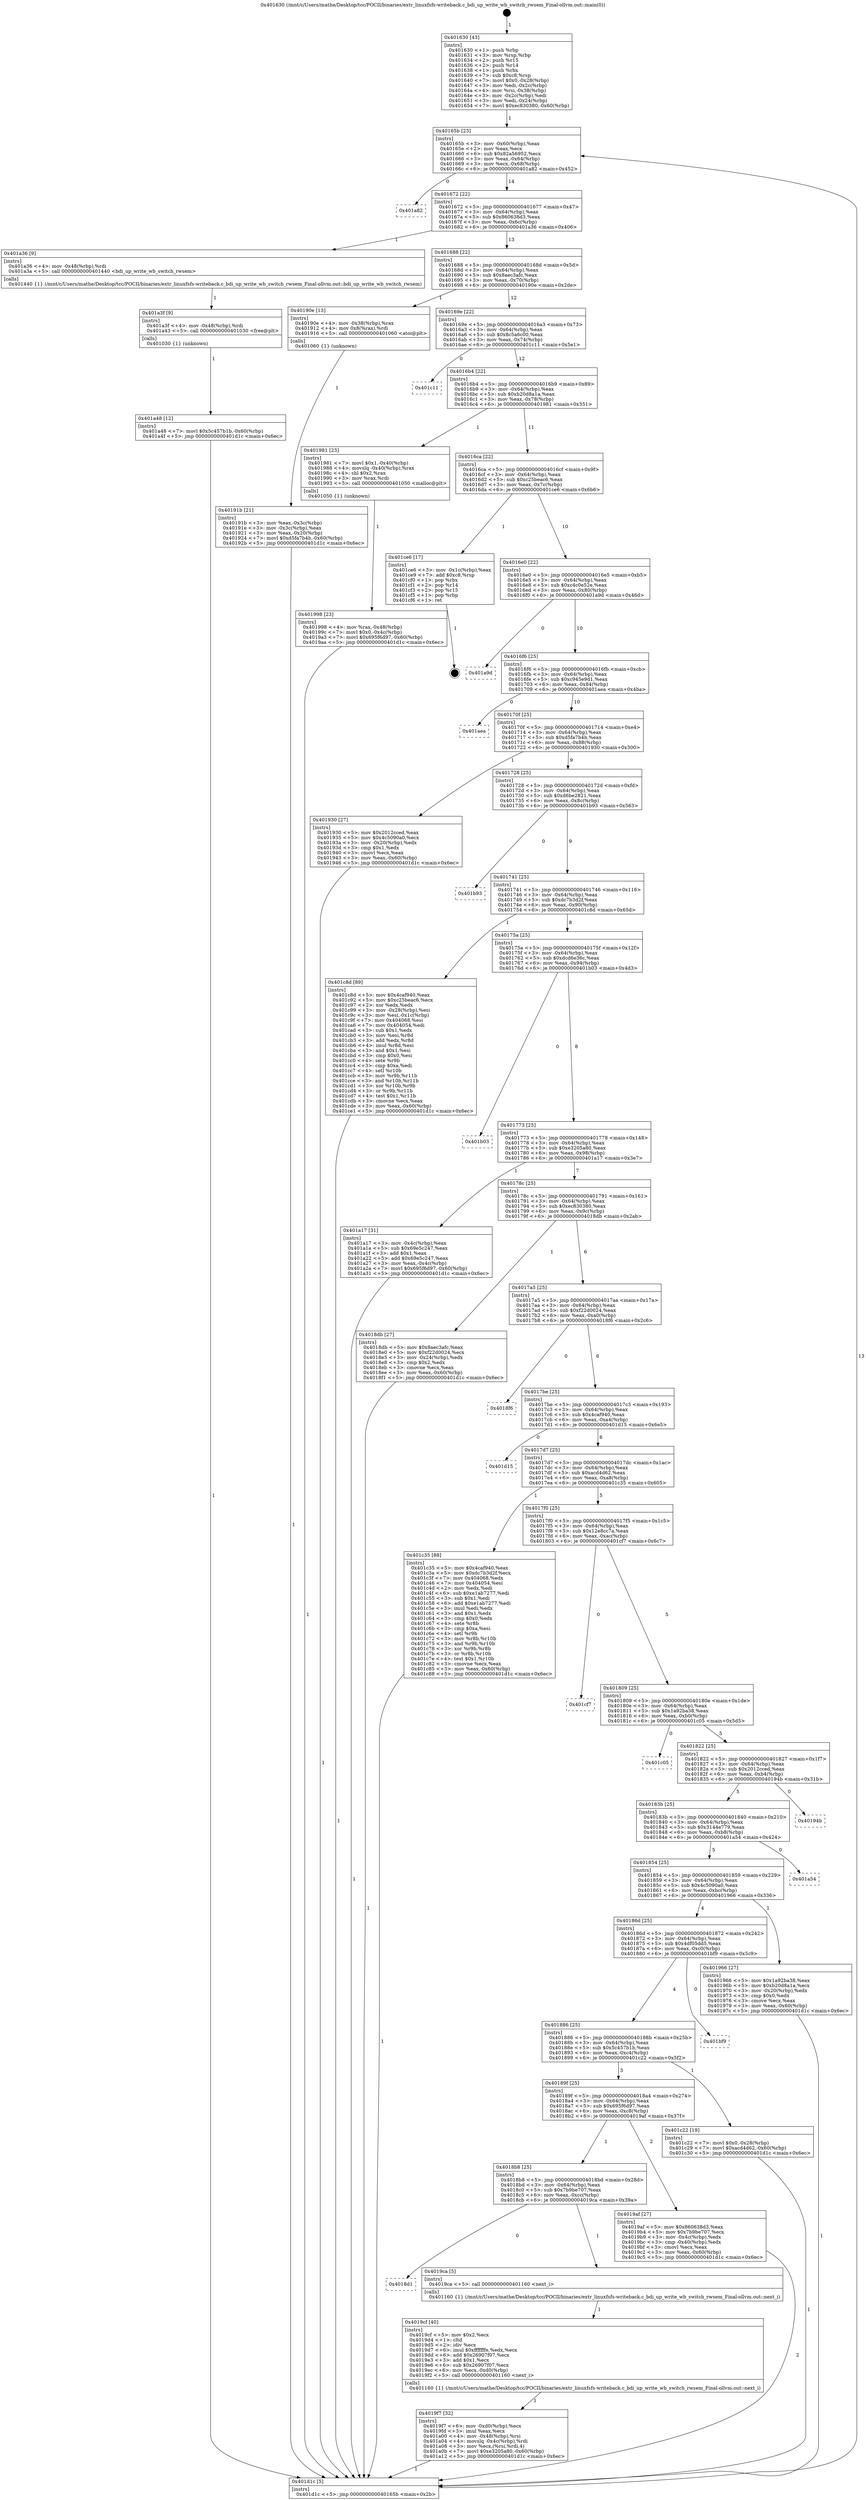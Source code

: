 digraph "0x401630" {
  label = "0x401630 (/mnt/c/Users/mathe/Desktop/tcc/POCII/binaries/extr_linuxfsfs-writeback.c_bdi_up_write_wb_switch_rwsem_Final-ollvm.out::main(0))"
  labelloc = "t"
  node[shape=record]

  Entry [label="",width=0.3,height=0.3,shape=circle,fillcolor=black,style=filled]
  "0x40165b" [label="{
     0x40165b [23]\l
     | [instrs]\l
     &nbsp;&nbsp;0x40165b \<+3\>: mov -0x60(%rbp),%eax\l
     &nbsp;&nbsp;0x40165e \<+2\>: mov %eax,%ecx\l
     &nbsp;&nbsp;0x401660 \<+6\>: sub $0x82a56952,%ecx\l
     &nbsp;&nbsp;0x401666 \<+3\>: mov %eax,-0x64(%rbp)\l
     &nbsp;&nbsp;0x401669 \<+3\>: mov %ecx,-0x68(%rbp)\l
     &nbsp;&nbsp;0x40166c \<+6\>: je 0000000000401a82 \<main+0x452\>\l
  }"]
  "0x401a82" [label="{
     0x401a82\l
  }", style=dashed]
  "0x401672" [label="{
     0x401672 [22]\l
     | [instrs]\l
     &nbsp;&nbsp;0x401672 \<+5\>: jmp 0000000000401677 \<main+0x47\>\l
     &nbsp;&nbsp;0x401677 \<+3\>: mov -0x64(%rbp),%eax\l
     &nbsp;&nbsp;0x40167a \<+5\>: sub $0x860638d3,%eax\l
     &nbsp;&nbsp;0x40167f \<+3\>: mov %eax,-0x6c(%rbp)\l
     &nbsp;&nbsp;0x401682 \<+6\>: je 0000000000401a36 \<main+0x406\>\l
  }"]
  Exit [label="",width=0.3,height=0.3,shape=circle,fillcolor=black,style=filled,peripheries=2]
  "0x401a36" [label="{
     0x401a36 [9]\l
     | [instrs]\l
     &nbsp;&nbsp;0x401a36 \<+4\>: mov -0x48(%rbp),%rdi\l
     &nbsp;&nbsp;0x401a3a \<+5\>: call 0000000000401440 \<bdi_up_write_wb_switch_rwsem\>\l
     | [calls]\l
     &nbsp;&nbsp;0x401440 \{1\} (/mnt/c/Users/mathe/Desktop/tcc/POCII/binaries/extr_linuxfsfs-writeback.c_bdi_up_write_wb_switch_rwsem_Final-ollvm.out::bdi_up_write_wb_switch_rwsem)\l
  }"]
  "0x401688" [label="{
     0x401688 [22]\l
     | [instrs]\l
     &nbsp;&nbsp;0x401688 \<+5\>: jmp 000000000040168d \<main+0x5d\>\l
     &nbsp;&nbsp;0x40168d \<+3\>: mov -0x64(%rbp),%eax\l
     &nbsp;&nbsp;0x401690 \<+5\>: sub $0x8aec3afc,%eax\l
     &nbsp;&nbsp;0x401695 \<+3\>: mov %eax,-0x70(%rbp)\l
     &nbsp;&nbsp;0x401698 \<+6\>: je 000000000040190e \<main+0x2de\>\l
  }"]
  "0x401a48" [label="{
     0x401a48 [12]\l
     | [instrs]\l
     &nbsp;&nbsp;0x401a48 \<+7\>: movl $0x5c457b1b,-0x60(%rbp)\l
     &nbsp;&nbsp;0x401a4f \<+5\>: jmp 0000000000401d1c \<main+0x6ec\>\l
  }"]
  "0x40190e" [label="{
     0x40190e [13]\l
     | [instrs]\l
     &nbsp;&nbsp;0x40190e \<+4\>: mov -0x38(%rbp),%rax\l
     &nbsp;&nbsp;0x401912 \<+4\>: mov 0x8(%rax),%rdi\l
     &nbsp;&nbsp;0x401916 \<+5\>: call 0000000000401060 \<atoi@plt\>\l
     | [calls]\l
     &nbsp;&nbsp;0x401060 \{1\} (unknown)\l
  }"]
  "0x40169e" [label="{
     0x40169e [22]\l
     | [instrs]\l
     &nbsp;&nbsp;0x40169e \<+5\>: jmp 00000000004016a3 \<main+0x73\>\l
     &nbsp;&nbsp;0x4016a3 \<+3\>: mov -0x64(%rbp),%eax\l
     &nbsp;&nbsp;0x4016a6 \<+5\>: sub $0x8c5a6c00,%eax\l
     &nbsp;&nbsp;0x4016ab \<+3\>: mov %eax,-0x74(%rbp)\l
     &nbsp;&nbsp;0x4016ae \<+6\>: je 0000000000401c11 \<main+0x5e1\>\l
  }"]
  "0x401a3f" [label="{
     0x401a3f [9]\l
     | [instrs]\l
     &nbsp;&nbsp;0x401a3f \<+4\>: mov -0x48(%rbp),%rdi\l
     &nbsp;&nbsp;0x401a43 \<+5\>: call 0000000000401030 \<free@plt\>\l
     | [calls]\l
     &nbsp;&nbsp;0x401030 \{1\} (unknown)\l
  }"]
  "0x401c11" [label="{
     0x401c11\l
  }", style=dashed]
  "0x4016b4" [label="{
     0x4016b4 [22]\l
     | [instrs]\l
     &nbsp;&nbsp;0x4016b4 \<+5\>: jmp 00000000004016b9 \<main+0x89\>\l
     &nbsp;&nbsp;0x4016b9 \<+3\>: mov -0x64(%rbp),%eax\l
     &nbsp;&nbsp;0x4016bc \<+5\>: sub $0xb20d8a1a,%eax\l
     &nbsp;&nbsp;0x4016c1 \<+3\>: mov %eax,-0x78(%rbp)\l
     &nbsp;&nbsp;0x4016c4 \<+6\>: je 0000000000401981 \<main+0x351\>\l
  }"]
  "0x4019f7" [label="{
     0x4019f7 [32]\l
     | [instrs]\l
     &nbsp;&nbsp;0x4019f7 \<+6\>: mov -0xd0(%rbp),%ecx\l
     &nbsp;&nbsp;0x4019fd \<+3\>: imul %eax,%ecx\l
     &nbsp;&nbsp;0x401a00 \<+4\>: mov -0x48(%rbp),%rsi\l
     &nbsp;&nbsp;0x401a04 \<+4\>: movslq -0x4c(%rbp),%rdi\l
     &nbsp;&nbsp;0x401a08 \<+3\>: mov %ecx,(%rsi,%rdi,4)\l
     &nbsp;&nbsp;0x401a0b \<+7\>: movl $0xe3205a80,-0x60(%rbp)\l
     &nbsp;&nbsp;0x401a12 \<+5\>: jmp 0000000000401d1c \<main+0x6ec\>\l
  }"]
  "0x401981" [label="{
     0x401981 [23]\l
     | [instrs]\l
     &nbsp;&nbsp;0x401981 \<+7\>: movl $0x1,-0x40(%rbp)\l
     &nbsp;&nbsp;0x401988 \<+4\>: movslq -0x40(%rbp),%rax\l
     &nbsp;&nbsp;0x40198c \<+4\>: shl $0x2,%rax\l
     &nbsp;&nbsp;0x401990 \<+3\>: mov %rax,%rdi\l
     &nbsp;&nbsp;0x401993 \<+5\>: call 0000000000401050 \<malloc@plt\>\l
     | [calls]\l
     &nbsp;&nbsp;0x401050 \{1\} (unknown)\l
  }"]
  "0x4016ca" [label="{
     0x4016ca [22]\l
     | [instrs]\l
     &nbsp;&nbsp;0x4016ca \<+5\>: jmp 00000000004016cf \<main+0x9f\>\l
     &nbsp;&nbsp;0x4016cf \<+3\>: mov -0x64(%rbp),%eax\l
     &nbsp;&nbsp;0x4016d2 \<+5\>: sub $0xc25beac6,%eax\l
     &nbsp;&nbsp;0x4016d7 \<+3\>: mov %eax,-0x7c(%rbp)\l
     &nbsp;&nbsp;0x4016da \<+6\>: je 0000000000401ce6 \<main+0x6b6\>\l
  }"]
  "0x4019cf" [label="{
     0x4019cf [40]\l
     | [instrs]\l
     &nbsp;&nbsp;0x4019cf \<+5\>: mov $0x2,%ecx\l
     &nbsp;&nbsp;0x4019d4 \<+1\>: cltd\l
     &nbsp;&nbsp;0x4019d5 \<+2\>: idiv %ecx\l
     &nbsp;&nbsp;0x4019d7 \<+6\>: imul $0xfffffffe,%edx,%ecx\l
     &nbsp;&nbsp;0x4019dd \<+6\>: add $0x26907f07,%ecx\l
     &nbsp;&nbsp;0x4019e3 \<+3\>: add $0x1,%ecx\l
     &nbsp;&nbsp;0x4019e6 \<+6\>: sub $0x26907f07,%ecx\l
     &nbsp;&nbsp;0x4019ec \<+6\>: mov %ecx,-0xd0(%rbp)\l
     &nbsp;&nbsp;0x4019f2 \<+5\>: call 0000000000401160 \<next_i\>\l
     | [calls]\l
     &nbsp;&nbsp;0x401160 \{1\} (/mnt/c/Users/mathe/Desktop/tcc/POCII/binaries/extr_linuxfsfs-writeback.c_bdi_up_write_wb_switch_rwsem_Final-ollvm.out::next_i)\l
  }"]
  "0x401ce6" [label="{
     0x401ce6 [17]\l
     | [instrs]\l
     &nbsp;&nbsp;0x401ce6 \<+3\>: mov -0x1c(%rbp),%eax\l
     &nbsp;&nbsp;0x401ce9 \<+7\>: add $0xc8,%rsp\l
     &nbsp;&nbsp;0x401cf0 \<+1\>: pop %rbx\l
     &nbsp;&nbsp;0x401cf1 \<+2\>: pop %r14\l
     &nbsp;&nbsp;0x401cf3 \<+2\>: pop %r15\l
     &nbsp;&nbsp;0x401cf5 \<+1\>: pop %rbp\l
     &nbsp;&nbsp;0x401cf6 \<+1\>: ret\l
  }"]
  "0x4016e0" [label="{
     0x4016e0 [22]\l
     | [instrs]\l
     &nbsp;&nbsp;0x4016e0 \<+5\>: jmp 00000000004016e5 \<main+0xb5\>\l
     &nbsp;&nbsp;0x4016e5 \<+3\>: mov -0x64(%rbp),%eax\l
     &nbsp;&nbsp;0x4016e8 \<+5\>: sub $0xc4c0e52e,%eax\l
     &nbsp;&nbsp;0x4016ed \<+3\>: mov %eax,-0x80(%rbp)\l
     &nbsp;&nbsp;0x4016f0 \<+6\>: je 0000000000401a9d \<main+0x46d\>\l
  }"]
  "0x4018d1" [label="{
     0x4018d1\l
  }", style=dashed]
  "0x401a9d" [label="{
     0x401a9d\l
  }", style=dashed]
  "0x4016f6" [label="{
     0x4016f6 [25]\l
     | [instrs]\l
     &nbsp;&nbsp;0x4016f6 \<+5\>: jmp 00000000004016fb \<main+0xcb\>\l
     &nbsp;&nbsp;0x4016fb \<+3\>: mov -0x64(%rbp),%eax\l
     &nbsp;&nbsp;0x4016fe \<+5\>: sub $0xc945e9d1,%eax\l
     &nbsp;&nbsp;0x401703 \<+6\>: mov %eax,-0x84(%rbp)\l
     &nbsp;&nbsp;0x401709 \<+6\>: je 0000000000401aea \<main+0x4ba\>\l
  }"]
  "0x4019ca" [label="{
     0x4019ca [5]\l
     | [instrs]\l
     &nbsp;&nbsp;0x4019ca \<+5\>: call 0000000000401160 \<next_i\>\l
     | [calls]\l
     &nbsp;&nbsp;0x401160 \{1\} (/mnt/c/Users/mathe/Desktop/tcc/POCII/binaries/extr_linuxfsfs-writeback.c_bdi_up_write_wb_switch_rwsem_Final-ollvm.out::next_i)\l
  }"]
  "0x401aea" [label="{
     0x401aea\l
  }", style=dashed]
  "0x40170f" [label="{
     0x40170f [25]\l
     | [instrs]\l
     &nbsp;&nbsp;0x40170f \<+5\>: jmp 0000000000401714 \<main+0xe4\>\l
     &nbsp;&nbsp;0x401714 \<+3\>: mov -0x64(%rbp),%eax\l
     &nbsp;&nbsp;0x401717 \<+5\>: sub $0xd5fa7b4b,%eax\l
     &nbsp;&nbsp;0x40171c \<+6\>: mov %eax,-0x88(%rbp)\l
     &nbsp;&nbsp;0x401722 \<+6\>: je 0000000000401930 \<main+0x300\>\l
  }"]
  "0x4018b8" [label="{
     0x4018b8 [25]\l
     | [instrs]\l
     &nbsp;&nbsp;0x4018b8 \<+5\>: jmp 00000000004018bd \<main+0x28d\>\l
     &nbsp;&nbsp;0x4018bd \<+3\>: mov -0x64(%rbp),%eax\l
     &nbsp;&nbsp;0x4018c0 \<+5\>: sub $0x7b9be707,%eax\l
     &nbsp;&nbsp;0x4018c5 \<+6\>: mov %eax,-0xcc(%rbp)\l
     &nbsp;&nbsp;0x4018cb \<+6\>: je 00000000004019ca \<main+0x39a\>\l
  }"]
  "0x401930" [label="{
     0x401930 [27]\l
     | [instrs]\l
     &nbsp;&nbsp;0x401930 \<+5\>: mov $0x2012cced,%eax\l
     &nbsp;&nbsp;0x401935 \<+5\>: mov $0x4c5090a0,%ecx\l
     &nbsp;&nbsp;0x40193a \<+3\>: mov -0x20(%rbp),%edx\l
     &nbsp;&nbsp;0x40193d \<+3\>: cmp $0x1,%edx\l
     &nbsp;&nbsp;0x401940 \<+3\>: cmovl %ecx,%eax\l
     &nbsp;&nbsp;0x401943 \<+3\>: mov %eax,-0x60(%rbp)\l
     &nbsp;&nbsp;0x401946 \<+5\>: jmp 0000000000401d1c \<main+0x6ec\>\l
  }"]
  "0x401728" [label="{
     0x401728 [25]\l
     | [instrs]\l
     &nbsp;&nbsp;0x401728 \<+5\>: jmp 000000000040172d \<main+0xfd\>\l
     &nbsp;&nbsp;0x40172d \<+3\>: mov -0x64(%rbp),%eax\l
     &nbsp;&nbsp;0x401730 \<+5\>: sub $0xd6be2821,%eax\l
     &nbsp;&nbsp;0x401735 \<+6\>: mov %eax,-0x8c(%rbp)\l
     &nbsp;&nbsp;0x40173b \<+6\>: je 0000000000401b93 \<main+0x563\>\l
  }"]
  "0x4019af" [label="{
     0x4019af [27]\l
     | [instrs]\l
     &nbsp;&nbsp;0x4019af \<+5\>: mov $0x860638d3,%eax\l
     &nbsp;&nbsp;0x4019b4 \<+5\>: mov $0x7b9be707,%ecx\l
     &nbsp;&nbsp;0x4019b9 \<+3\>: mov -0x4c(%rbp),%edx\l
     &nbsp;&nbsp;0x4019bc \<+3\>: cmp -0x40(%rbp),%edx\l
     &nbsp;&nbsp;0x4019bf \<+3\>: cmovl %ecx,%eax\l
     &nbsp;&nbsp;0x4019c2 \<+3\>: mov %eax,-0x60(%rbp)\l
     &nbsp;&nbsp;0x4019c5 \<+5\>: jmp 0000000000401d1c \<main+0x6ec\>\l
  }"]
  "0x401b93" [label="{
     0x401b93\l
  }", style=dashed]
  "0x401741" [label="{
     0x401741 [25]\l
     | [instrs]\l
     &nbsp;&nbsp;0x401741 \<+5\>: jmp 0000000000401746 \<main+0x116\>\l
     &nbsp;&nbsp;0x401746 \<+3\>: mov -0x64(%rbp),%eax\l
     &nbsp;&nbsp;0x401749 \<+5\>: sub $0xdc7b3d2f,%eax\l
     &nbsp;&nbsp;0x40174e \<+6\>: mov %eax,-0x90(%rbp)\l
     &nbsp;&nbsp;0x401754 \<+6\>: je 0000000000401c8d \<main+0x65d\>\l
  }"]
  "0x40189f" [label="{
     0x40189f [25]\l
     | [instrs]\l
     &nbsp;&nbsp;0x40189f \<+5\>: jmp 00000000004018a4 \<main+0x274\>\l
     &nbsp;&nbsp;0x4018a4 \<+3\>: mov -0x64(%rbp),%eax\l
     &nbsp;&nbsp;0x4018a7 \<+5\>: sub $0x695f6d97,%eax\l
     &nbsp;&nbsp;0x4018ac \<+6\>: mov %eax,-0xc8(%rbp)\l
     &nbsp;&nbsp;0x4018b2 \<+6\>: je 00000000004019af \<main+0x37f\>\l
  }"]
  "0x401c8d" [label="{
     0x401c8d [89]\l
     | [instrs]\l
     &nbsp;&nbsp;0x401c8d \<+5\>: mov $0x4caf940,%eax\l
     &nbsp;&nbsp;0x401c92 \<+5\>: mov $0xc25beac6,%ecx\l
     &nbsp;&nbsp;0x401c97 \<+2\>: xor %edx,%edx\l
     &nbsp;&nbsp;0x401c99 \<+3\>: mov -0x28(%rbp),%esi\l
     &nbsp;&nbsp;0x401c9c \<+3\>: mov %esi,-0x1c(%rbp)\l
     &nbsp;&nbsp;0x401c9f \<+7\>: mov 0x404068,%esi\l
     &nbsp;&nbsp;0x401ca6 \<+7\>: mov 0x404054,%edi\l
     &nbsp;&nbsp;0x401cad \<+3\>: sub $0x1,%edx\l
     &nbsp;&nbsp;0x401cb0 \<+3\>: mov %esi,%r8d\l
     &nbsp;&nbsp;0x401cb3 \<+3\>: add %edx,%r8d\l
     &nbsp;&nbsp;0x401cb6 \<+4\>: imul %r8d,%esi\l
     &nbsp;&nbsp;0x401cba \<+3\>: and $0x1,%esi\l
     &nbsp;&nbsp;0x401cbd \<+3\>: cmp $0x0,%esi\l
     &nbsp;&nbsp;0x401cc0 \<+4\>: sete %r9b\l
     &nbsp;&nbsp;0x401cc4 \<+3\>: cmp $0xa,%edi\l
     &nbsp;&nbsp;0x401cc7 \<+4\>: setl %r10b\l
     &nbsp;&nbsp;0x401ccb \<+3\>: mov %r9b,%r11b\l
     &nbsp;&nbsp;0x401cce \<+3\>: and %r10b,%r11b\l
     &nbsp;&nbsp;0x401cd1 \<+3\>: xor %r10b,%r9b\l
     &nbsp;&nbsp;0x401cd4 \<+3\>: or %r9b,%r11b\l
     &nbsp;&nbsp;0x401cd7 \<+4\>: test $0x1,%r11b\l
     &nbsp;&nbsp;0x401cdb \<+3\>: cmovne %ecx,%eax\l
     &nbsp;&nbsp;0x401cde \<+3\>: mov %eax,-0x60(%rbp)\l
     &nbsp;&nbsp;0x401ce1 \<+5\>: jmp 0000000000401d1c \<main+0x6ec\>\l
  }"]
  "0x40175a" [label="{
     0x40175a [25]\l
     | [instrs]\l
     &nbsp;&nbsp;0x40175a \<+5\>: jmp 000000000040175f \<main+0x12f\>\l
     &nbsp;&nbsp;0x40175f \<+3\>: mov -0x64(%rbp),%eax\l
     &nbsp;&nbsp;0x401762 \<+5\>: sub $0xdcd6e36c,%eax\l
     &nbsp;&nbsp;0x401767 \<+6\>: mov %eax,-0x94(%rbp)\l
     &nbsp;&nbsp;0x40176d \<+6\>: je 0000000000401b03 \<main+0x4d3\>\l
  }"]
  "0x401c22" [label="{
     0x401c22 [19]\l
     | [instrs]\l
     &nbsp;&nbsp;0x401c22 \<+7\>: movl $0x0,-0x28(%rbp)\l
     &nbsp;&nbsp;0x401c29 \<+7\>: movl $0xacd4d62,-0x60(%rbp)\l
     &nbsp;&nbsp;0x401c30 \<+5\>: jmp 0000000000401d1c \<main+0x6ec\>\l
  }"]
  "0x401b03" [label="{
     0x401b03\l
  }", style=dashed]
  "0x401773" [label="{
     0x401773 [25]\l
     | [instrs]\l
     &nbsp;&nbsp;0x401773 \<+5\>: jmp 0000000000401778 \<main+0x148\>\l
     &nbsp;&nbsp;0x401778 \<+3\>: mov -0x64(%rbp),%eax\l
     &nbsp;&nbsp;0x40177b \<+5\>: sub $0xe3205a80,%eax\l
     &nbsp;&nbsp;0x401780 \<+6\>: mov %eax,-0x98(%rbp)\l
     &nbsp;&nbsp;0x401786 \<+6\>: je 0000000000401a17 \<main+0x3e7\>\l
  }"]
  "0x401886" [label="{
     0x401886 [25]\l
     | [instrs]\l
     &nbsp;&nbsp;0x401886 \<+5\>: jmp 000000000040188b \<main+0x25b\>\l
     &nbsp;&nbsp;0x40188b \<+3\>: mov -0x64(%rbp),%eax\l
     &nbsp;&nbsp;0x40188e \<+5\>: sub $0x5c457b1b,%eax\l
     &nbsp;&nbsp;0x401893 \<+6\>: mov %eax,-0xc4(%rbp)\l
     &nbsp;&nbsp;0x401899 \<+6\>: je 0000000000401c22 \<main+0x5f2\>\l
  }"]
  "0x401a17" [label="{
     0x401a17 [31]\l
     | [instrs]\l
     &nbsp;&nbsp;0x401a17 \<+3\>: mov -0x4c(%rbp),%eax\l
     &nbsp;&nbsp;0x401a1a \<+5\>: sub $0x69e5c247,%eax\l
     &nbsp;&nbsp;0x401a1f \<+3\>: add $0x1,%eax\l
     &nbsp;&nbsp;0x401a22 \<+5\>: add $0x69e5c247,%eax\l
     &nbsp;&nbsp;0x401a27 \<+3\>: mov %eax,-0x4c(%rbp)\l
     &nbsp;&nbsp;0x401a2a \<+7\>: movl $0x695f6d97,-0x60(%rbp)\l
     &nbsp;&nbsp;0x401a31 \<+5\>: jmp 0000000000401d1c \<main+0x6ec\>\l
  }"]
  "0x40178c" [label="{
     0x40178c [25]\l
     | [instrs]\l
     &nbsp;&nbsp;0x40178c \<+5\>: jmp 0000000000401791 \<main+0x161\>\l
     &nbsp;&nbsp;0x401791 \<+3\>: mov -0x64(%rbp),%eax\l
     &nbsp;&nbsp;0x401794 \<+5\>: sub $0xec830380,%eax\l
     &nbsp;&nbsp;0x401799 \<+6\>: mov %eax,-0x9c(%rbp)\l
     &nbsp;&nbsp;0x40179f \<+6\>: je 00000000004018db \<main+0x2ab\>\l
  }"]
  "0x401bf9" [label="{
     0x401bf9\l
  }", style=dashed]
  "0x4018db" [label="{
     0x4018db [27]\l
     | [instrs]\l
     &nbsp;&nbsp;0x4018db \<+5\>: mov $0x8aec3afc,%eax\l
     &nbsp;&nbsp;0x4018e0 \<+5\>: mov $0xf22d0024,%ecx\l
     &nbsp;&nbsp;0x4018e5 \<+3\>: mov -0x24(%rbp),%edx\l
     &nbsp;&nbsp;0x4018e8 \<+3\>: cmp $0x2,%edx\l
     &nbsp;&nbsp;0x4018eb \<+3\>: cmovne %ecx,%eax\l
     &nbsp;&nbsp;0x4018ee \<+3\>: mov %eax,-0x60(%rbp)\l
     &nbsp;&nbsp;0x4018f1 \<+5\>: jmp 0000000000401d1c \<main+0x6ec\>\l
  }"]
  "0x4017a5" [label="{
     0x4017a5 [25]\l
     | [instrs]\l
     &nbsp;&nbsp;0x4017a5 \<+5\>: jmp 00000000004017aa \<main+0x17a\>\l
     &nbsp;&nbsp;0x4017aa \<+3\>: mov -0x64(%rbp),%eax\l
     &nbsp;&nbsp;0x4017ad \<+5\>: sub $0xf22d0024,%eax\l
     &nbsp;&nbsp;0x4017b2 \<+6\>: mov %eax,-0xa0(%rbp)\l
     &nbsp;&nbsp;0x4017b8 \<+6\>: je 00000000004018f6 \<main+0x2c6\>\l
  }"]
  "0x401d1c" [label="{
     0x401d1c [5]\l
     | [instrs]\l
     &nbsp;&nbsp;0x401d1c \<+5\>: jmp 000000000040165b \<main+0x2b\>\l
  }"]
  "0x401630" [label="{
     0x401630 [43]\l
     | [instrs]\l
     &nbsp;&nbsp;0x401630 \<+1\>: push %rbp\l
     &nbsp;&nbsp;0x401631 \<+3\>: mov %rsp,%rbp\l
     &nbsp;&nbsp;0x401634 \<+2\>: push %r15\l
     &nbsp;&nbsp;0x401636 \<+2\>: push %r14\l
     &nbsp;&nbsp;0x401638 \<+1\>: push %rbx\l
     &nbsp;&nbsp;0x401639 \<+7\>: sub $0xc8,%rsp\l
     &nbsp;&nbsp;0x401640 \<+7\>: movl $0x0,-0x28(%rbp)\l
     &nbsp;&nbsp;0x401647 \<+3\>: mov %edi,-0x2c(%rbp)\l
     &nbsp;&nbsp;0x40164a \<+4\>: mov %rsi,-0x38(%rbp)\l
     &nbsp;&nbsp;0x40164e \<+3\>: mov -0x2c(%rbp),%edi\l
     &nbsp;&nbsp;0x401651 \<+3\>: mov %edi,-0x24(%rbp)\l
     &nbsp;&nbsp;0x401654 \<+7\>: movl $0xec830380,-0x60(%rbp)\l
  }"]
  "0x40191b" [label="{
     0x40191b [21]\l
     | [instrs]\l
     &nbsp;&nbsp;0x40191b \<+3\>: mov %eax,-0x3c(%rbp)\l
     &nbsp;&nbsp;0x40191e \<+3\>: mov -0x3c(%rbp),%eax\l
     &nbsp;&nbsp;0x401921 \<+3\>: mov %eax,-0x20(%rbp)\l
     &nbsp;&nbsp;0x401924 \<+7\>: movl $0xd5fa7b4b,-0x60(%rbp)\l
     &nbsp;&nbsp;0x40192b \<+5\>: jmp 0000000000401d1c \<main+0x6ec\>\l
  }"]
  "0x401998" [label="{
     0x401998 [23]\l
     | [instrs]\l
     &nbsp;&nbsp;0x401998 \<+4\>: mov %rax,-0x48(%rbp)\l
     &nbsp;&nbsp;0x40199c \<+7\>: movl $0x0,-0x4c(%rbp)\l
     &nbsp;&nbsp;0x4019a3 \<+7\>: movl $0x695f6d97,-0x60(%rbp)\l
     &nbsp;&nbsp;0x4019aa \<+5\>: jmp 0000000000401d1c \<main+0x6ec\>\l
  }"]
  "0x4018f6" [label="{
     0x4018f6\l
  }", style=dashed]
  "0x4017be" [label="{
     0x4017be [25]\l
     | [instrs]\l
     &nbsp;&nbsp;0x4017be \<+5\>: jmp 00000000004017c3 \<main+0x193\>\l
     &nbsp;&nbsp;0x4017c3 \<+3\>: mov -0x64(%rbp),%eax\l
     &nbsp;&nbsp;0x4017c6 \<+5\>: sub $0x4caf940,%eax\l
     &nbsp;&nbsp;0x4017cb \<+6\>: mov %eax,-0xa4(%rbp)\l
     &nbsp;&nbsp;0x4017d1 \<+6\>: je 0000000000401d15 \<main+0x6e5\>\l
  }"]
  "0x40186d" [label="{
     0x40186d [25]\l
     | [instrs]\l
     &nbsp;&nbsp;0x40186d \<+5\>: jmp 0000000000401872 \<main+0x242\>\l
     &nbsp;&nbsp;0x401872 \<+3\>: mov -0x64(%rbp),%eax\l
     &nbsp;&nbsp;0x401875 \<+5\>: sub $0x4df05dd5,%eax\l
     &nbsp;&nbsp;0x40187a \<+6\>: mov %eax,-0xc0(%rbp)\l
     &nbsp;&nbsp;0x401880 \<+6\>: je 0000000000401bf9 \<main+0x5c9\>\l
  }"]
  "0x401d15" [label="{
     0x401d15\l
  }", style=dashed]
  "0x4017d7" [label="{
     0x4017d7 [25]\l
     | [instrs]\l
     &nbsp;&nbsp;0x4017d7 \<+5\>: jmp 00000000004017dc \<main+0x1ac\>\l
     &nbsp;&nbsp;0x4017dc \<+3\>: mov -0x64(%rbp),%eax\l
     &nbsp;&nbsp;0x4017df \<+5\>: sub $0xacd4d62,%eax\l
     &nbsp;&nbsp;0x4017e4 \<+6\>: mov %eax,-0xa8(%rbp)\l
     &nbsp;&nbsp;0x4017ea \<+6\>: je 0000000000401c35 \<main+0x605\>\l
  }"]
  "0x401966" [label="{
     0x401966 [27]\l
     | [instrs]\l
     &nbsp;&nbsp;0x401966 \<+5\>: mov $0x1a92ba38,%eax\l
     &nbsp;&nbsp;0x40196b \<+5\>: mov $0xb20d8a1a,%ecx\l
     &nbsp;&nbsp;0x401970 \<+3\>: mov -0x20(%rbp),%edx\l
     &nbsp;&nbsp;0x401973 \<+3\>: cmp $0x0,%edx\l
     &nbsp;&nbsp;0x401976 \<+3\>: cmove %ecx,%eax\l
     &nbsp;&nbsp;0x401979 \<+3\>: mov %eax,-0x60(%rbp)\l
     &nbsp;&nbsp;0x40197c \<+5\>: jmp 0000000000401d1c \<main+0x6ec\>\l
  }"]
  "0x401c35" [label="{
     0x401c35 [88]\l
     | [instrs]\l
     &nbsp;&nbsp;0x401c35 \<+5\>: mov $0x4caf940,%eax\l
     &nbsp;&nbsp;0x401c3a \<+5\>: mov $0xdc7b3d2f,%ecx\l
     &nbsp;&nbsp;0x401c3f \<+7\>: mov 0x404068,%edx\l
     &nbsp;&nbsp;0x401c46 \<+7\>: mov 0x404054,%esi\l
     &nbsp;&nbsp;0x401c4d \<+2\>: mov %edx,%edi\l
     &nbsp;&nbsp;0x401c4f \<+6\>: sub $0xe1ab7277,%edi\l
     &nbsp;&nbsp;0x401c55 \<+3\>: sub $0x1,%edi\l
     &nbsp;&nbsp;0x401c58 \<+6\>: add $0xe1ab7277,%edi\l
     &nbsp;&nbsp;0x401c5e \<+3\>: imul %edi,%edx\l
     &nbsp;&nbsp;0x401c61 \<+3\>: and $0x1,%edx\l
     &nbsp;&nbsp;0x401c64 \<+3\>: cmp $0x0,%edx\l
     &nbsp;&nbsp;0x401c67 \<+4\>: sete %r8b\l
     &nbsp;&nbsp;0x401c6b \<+3\>: cmp $0xa,%esi\l
     &nbsp;&nbsp;0x401c6e \<+4\>: setl %r9b\l
     &nbsp;&nbsp;0x401c72 \<+3\>: mov %r8b,%r10b\l
     &nbsp;&nbsp;0x401c75 \<+3\>: and %r9b,%r10b\l
     &nbsp;&nbsp;0x401c78 \<+3\>: xor %r9b,%r8b\l
     &nbsp;&nbsp;0x401c7b \<+3\>: or %r8b,%r10b\l
     &nbsp;&nbsp;0x401c7e \<+4\>: test $0x1,%r10b\l
     &nbsp;&nbsp;0x401c82 \<+3\>: cmovne %ecx,%eax\l
     &nbsp;&nbsp;0x401c85 \<+3\>: mov %eax,-0x60(%rbp)\l
     &nbsp;&nbsp;0x401c88 \<+5\>: jmp 0000000000401d1c \<main+0x6ec\>\l
  }"]
  "0x4017f0" [label="{
     0x4017f0 [25]\l
     | [instrs]\l
     &nbsp;&nbsp;0x4017f0 \<+5\>: jmp 00000000004017f5 \<main+0x1c5\>\l
     &nbsp;&nbsp;0x4017f5 \<+3\>: mov -0x64(%rbp),%eax\l
     &nbsp;&nbsp;0x4017f8 \<+5\>: sub $0x12e8cc7a,%eax\l
     &nbsp;&nbsp;0x4017fd \<+6\>: mov %eax,-0xac(%rbp)\l
     &nbsp;&nbsp;0x401803 \<+6\>: je 0000000000401cf7 \<main+0x6c7\>\l
  }"]
  "0x401854" [label="{
     0x401854 [25]\l
     | [instrs]\l
     &nbsp;&nbsp;0x401854 \<+5\>: jmp 0000000000401859 \<main+0x229\>\l
     &nbsp;&nbsp;0x401859 \<+3\>: mov -0x64(%rbp),%eax\l
     &nbsp;&nbsp;0x40185c \<+5\>: sub $0x4c5090a0,%eax\l
     &nbsp;&nbsp;0x401861 \<+6\>: mov %eax,-0xbc(%rbp)\l
     &nbsp;&nbsp;0x401867 \<+6\>: je 0000000000401966 \<main+0x336\>\l
  }"]
  "0x401cf7" [label="{
     0x401cf7\l
  }", style=dashed]
  "0x401809" [label="{
     0x401809 [25]\l
     | [instrs]\l
     &nbsp;&nbsp;0x401809 \<+5\>: jmp 000000000040180e \<main+0x1de\>\l
     &nbsp;&nbsp;0x40180e \<+3\>: mov -0x64(%rbp),%eax\l
     &nbsp;&nbsp;0x401811 \<+5\>: sub $0x1a92ba38,%eax\l
     &nbsp;&nbsp;0x401816 \<+6\>: mov %eax,-0xb0(%rbp)\l
     &nbsp;&nbsp;0x40181c \<+6\>: je 0000000000401c05 \<main+0x5d5\>\l
  }"]
  "0x401a54" [label="{
     0x401a54\l
  }", style=dashed]
  "0x401c05" [label="{
     0x401c05\l
  }", style=dashed]
  "0x401822" [label="{
     0x401822 [25]\l
     | [instrs]\l
     &nbsp;&nbsp;0x401822 \<+5\>: jmp 0000000000401827 \<main+0x1f7\>\l
     &nbsp;&nbsp;0x401827 \<+3\>: mov -0x64(%rbp),%eax\l
     &nbsp;&nbsp;0x40182a \<+5\>: sub $0x2012cced,%eax\l
     &nbsp;&nbsp;0x40182f \<+6\>: mov %eax,-0xb4(%rbp)\l
     &nbsp;&nbsp;0x401835 \<+6\>: je 000000000040194b \<main+0x31b\>\l
  }"]
  "0x40183b" [label="{
     0x40183b [25]\l
     | [instrs]\l
     &nbsp;&nbsp;0x40183b \<+5\>: jmp 0000000000401840 \<main+0x210\>\l
     &nbsp;&nbsp;0x401840 \<+3\>: mov -0x64(%rbp),%eax\l
     &nbsp;&nbsp;0x401843 \<+5\>: sub $0x3144e779,%eax\l
     &nbsp;&nbsp;0x401848 \<+6\>: mov %eax,-0xb8(%rbp)\l
     &nbsp;&nbsp;0x40184e \<+6\>: je 0000000000401a54 \<main+0x424\>\l
  }"]
  "0x40194b" [label="{
     0x40194b\l
  }", style=dashed]
  Entry -> "0x401630" [label=" 1"]
  "0x40165b" -> "0x401a82" [label=" 0"]
  "0x40165b" -> "0x401672" [label=" 14"]
  "0x401ce6" -> Exit [label=" 1"]
  "0x401672" -> "0x401a36" [label=" 1"]
  "0x401672" -> "0x401688" [label=" 13"]
  "0x401c8d" -> "0x401d1c" [label=" 1"]
  "0x401688" -> "0x40190e" [label=" 1"]
  "0x401688" -> "0x40169e" [label=" 12"]
  "0x401c35" -> "0x401d1c" [label=" 1"]
  "0x40169e" -> "0x401c11" [label=" 0"]
  "0x40169e" -> "0x4016b4" [label=" 12"]
  "0x401c22" -> "0x401d1c" [label=" 1"]
  "0x4016b4" -> "0x401981" [label=" 1"]
  "0x4016b4" -> "0x4016ca" [label=" 11"]
  "0x401a48" -> "0x401d1c" [label=" 1"]
  "0x4016ca" -> "0x401ce6" [label=" 1"]
  "0x4016ca" -> "0x4016e0" [label=" 10"]
  "0x401a3f" -> "0x401a48" [label=" 1"]
  "0x4016e0" -> "0x401a9d" [label=" 0"]
  "0x4016e0" -> "0x4016f6" [label=" 10"]
  "0x401a36" -> "0x401a3f" [label=" 1"]
  "0x4016f6" -> "0x401aea" [label=" 0"]
  "0x4016f6" -> "0x40170f" [label=" 10"]
  "0x401a17" -> "0x401d1c" [label=" 1"]
  "0x40170f" -> "0x401930" [label=" 1"]
  "0x40170f" -> "0x401728" [label=" 9"]
  "0x4019cf" -> "0x4019f7" [label=" 1"]
  "0x401728" -> "0x401b93" [label=" 0"]
  "0x401728" -> "0x401741" [label=" 9"]
  "0x4019ca" -> "0x4019cf" [label=" 1"]
  "0x401741" -> "0x401c8d" [label=" 1"]
  "0x401741" -> "0x40175a" [label=" 8"]
  "0x4018b8" -> "0x4019ca" [label=" 1"]
  "0x40175a" -> "0x401b03" [label=" 0"]
  "0x40175a" -> "0x401773" [label=" 8"]
  "0x4019f7" -> "0x401d1c" [label=" 1"]
  "0x401773" -> "0x401a17" [label=" 1"]
  "0x401773" -> "0x40178c" [label=" 7"]
  "0x40189f" -> "0x4018b8" [label=" 1"]
  "0x40178c" -> "0x4018db" [label=" 1"]
  "0x40178c" -> "0x4017a5" [label=" 6"]
  "0x4018db" -> "0x401d1c" [label=" 1"]
  "0x401630" -> "0x40165b" [label=" 1"]
  "0x401d1c" -> "0x40165b" [label=" 13"]
  "0x40190e" -> "0x40191b" [label=" 1"]
  "0x40191b" -> "0x401d1c" [label=" 1"]
  "0x401930" -> "0x401d1c" [label=" 1"]
  "0x40189f" -> "0x4019af" [label=" 2"]
  "0x4017a5" -> "0x4018f6" [label=" 0"]
  "0x4017a5" -> "0x4017be" [label=" 6"]
  "0x401886" -> "0x40189f" [label=" 3"]
  "0x4017be" -> "0x401d15" [label=" 0"]
  "0x4017be" -> "0x4017d7" [label=" 6"]
  "0x401886" -> "0x401c22" [label=" 1"]
  "0x4017d7" -> "0x401c35" [label=" 1"]
  "0x4017d7" -> "0x4017f0" [label=" 5"]
  "0x4019af" -> "0x401d1c" [label=" 2"]
  "0x4017f0" -> "0x401cf7" [label=" 0"]
  "0x4017f0" -> "0x401809" [label=" 5"]
  "0x40186d" -> "0x401bf9" [label=" 0"]
  "0x401809" -> "0x401c05" [label=" 0"]
  "0x401809" -> "0x401822" [label=" 5"]
  "0x4018b8" -> "0x4018d1" [label=" 0"]
  "0x401822" -> "0x40194b" [label=" 0"]
  "0x401822" -> "0x40183b" [label=" 5"]
  "0x401998" -> "0x401d1c" [label=" 1"]
  "0x40183b" -> "0x401a54" [label=" 0"]
  "0x40183b" -> "0x401854" [label=" 5"]
  "0x40186d" -> "0x401886" [label=" 4"]
  "0x401854" -> "0x401966" [label=" 1"]
  "0x401854" -> "0x40186d" [label=" 4"]
  "0x401966" -> "0x401d1c" [label=" 1"]
  "0x401981" -> "0x401998" [label=" 1"]
}
